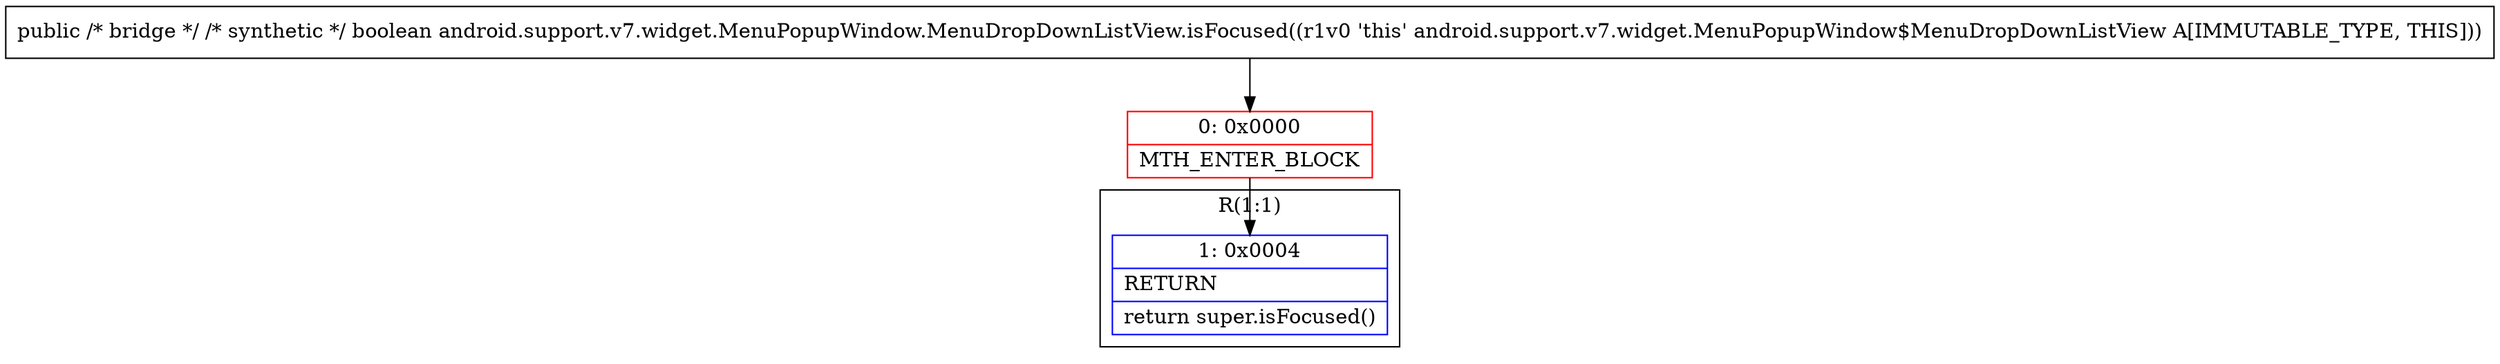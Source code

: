 digraph "CFG forandroid.support.v7.widget.MenuPopupWindow.MenuDropDownListView.isFocused()Z" {
subgraph cluster_Region_2045285516 {
label = "R(1:1)";
node [shape=record,color=blue];
Node_1 [shape=record,label="{1\:\ 0x0004|RETURN\l|return super.isFocused()\l}"];
}
Node_0 [shape=record,color=red,label="{0\:\ 0x0000|MTH_ENTER_BLOCK\l}"];
MethodNode[shape=record,label="{public \/* bridge *\/ \/* synthetic *\/ boolean android.support.v7.widget.MenuPopupWindow.MenuDropDownListView.isFocused((r1v0 'this' android.support.v7.widget.MenuPopupWindow$MenuDropDownListView A[IMMUTABLE_TYPE, THIS])) }"];
MethodNode -> Node_0;
Node_0 -> Node_1;
}

